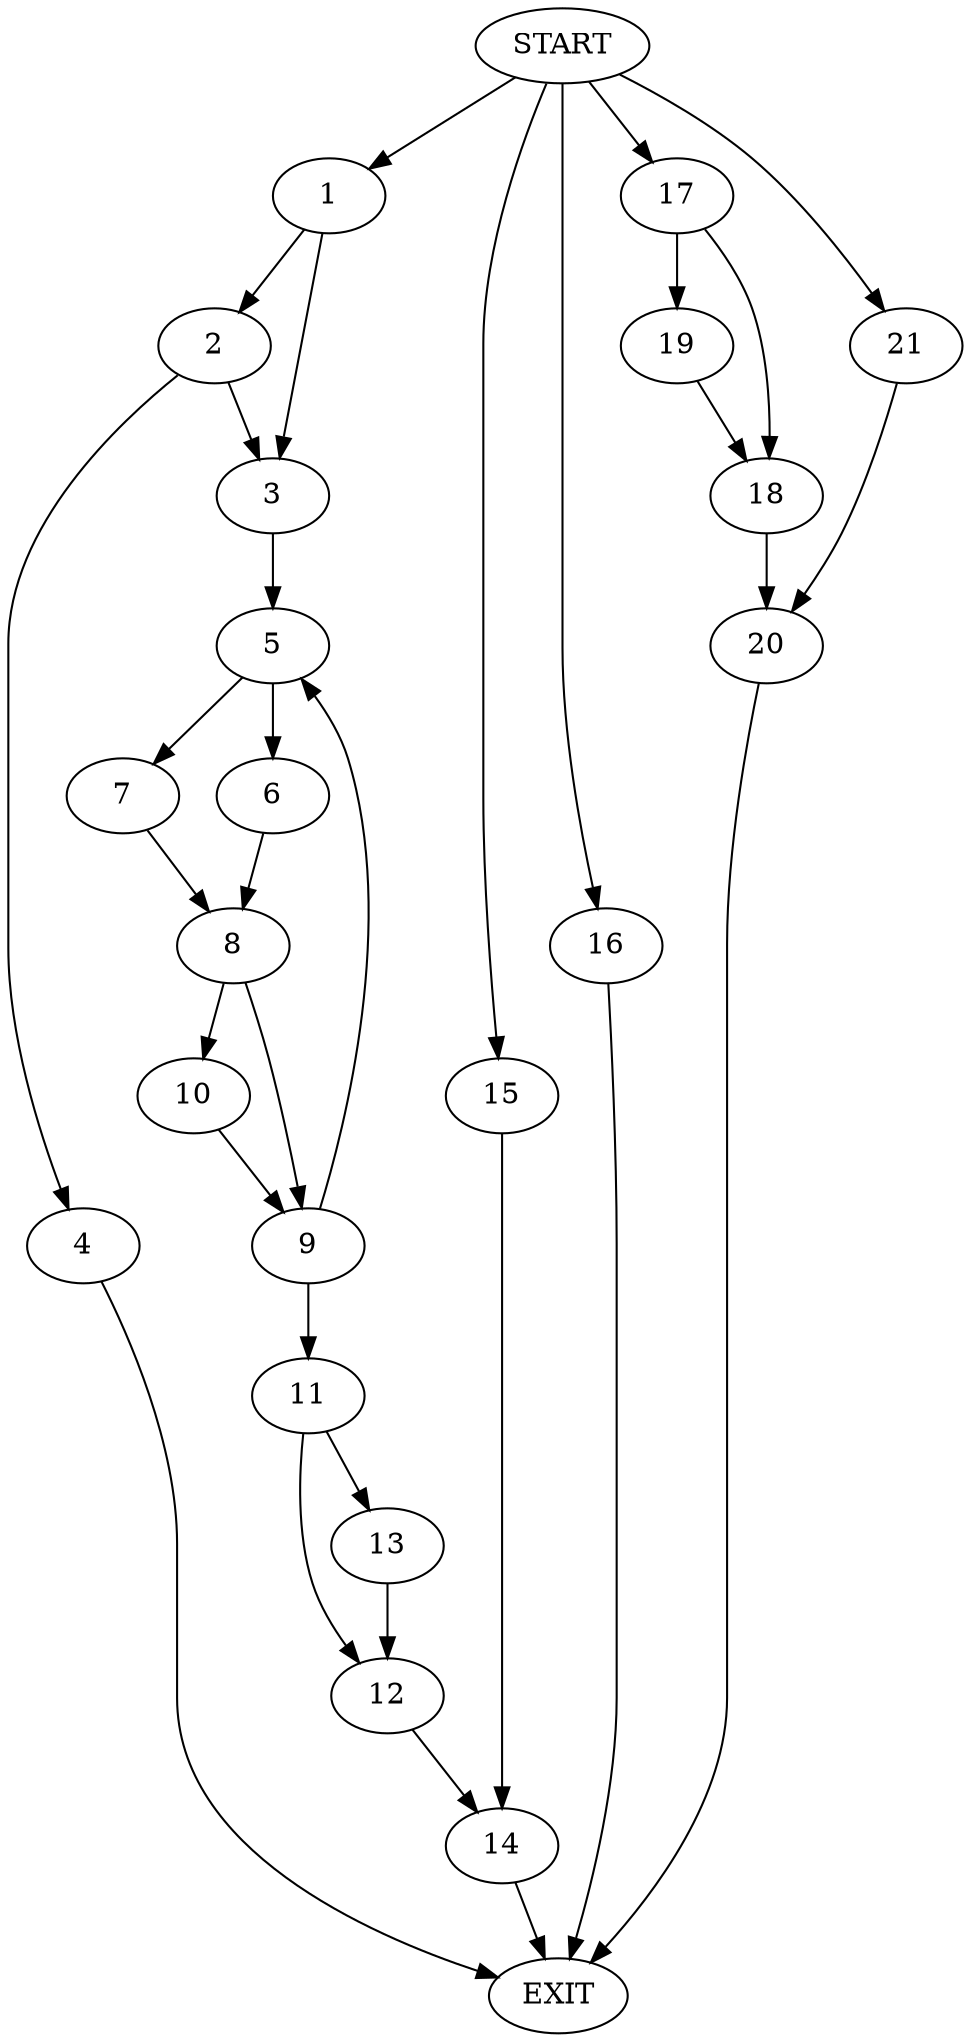 digraph {
0 [label="START"]
22 [label="EXIT"]
0 -> 1
1 -> 2
1 -> 3
2 -> 3
2 -> 4
3 -> 5
4 -> 22
5 -> 6
5 -> 7
6 -> 8
7 -> 8
8 -> 9
8 -> 10
9 -> 11
9 -> 5
10 -> 9
11 -> 12
11 -> 13
12 -> 14
13 -> 12
14 -> 22
0 -> 15
15 -> 14
0 -> 16
16 -> 22
0 -> 17
17 -> 18
17 -> 19
18 -> 20
19 -> 18
20 -> 22
0 -> 21
21 -> 20
}
